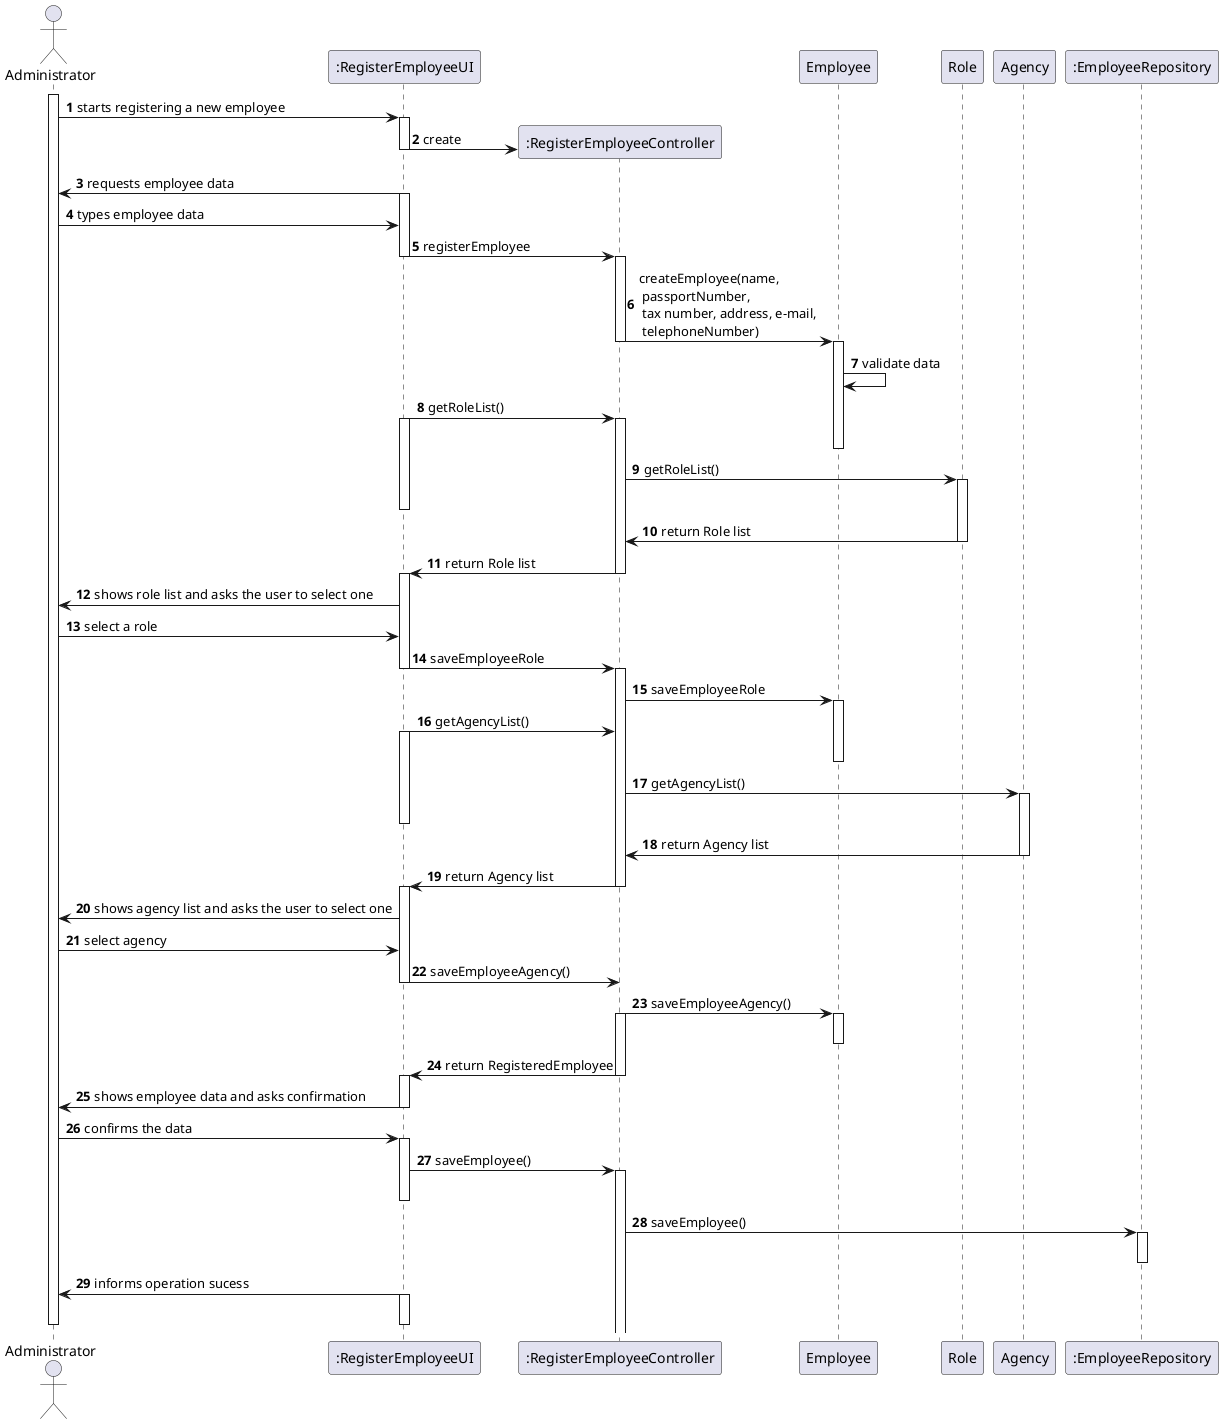 @startuml

actor Administrator as adm
participant ":RegisterEmployeeUI" as ui
participant ":RegisterEmployeeController" as ctr
participant Employee as em
participant Role as role
participant Agency as agency
participant ":EmployeeRepository" as rp

autonumber

activate adm

        adm -> ui: starts registering a new employee

        activate ui

        ui -> ctr** : create

        deactivate ui

        adm <- ui: requests employee data

        activate ui

        adm -> ui: types employee data

        ui -> ctr: registerEmployee

        deactivate ui
        activate ctr

        ctr -> em: createEmployee(name,\n passportNumber,\n tax number, address, e-mail,\n telephoneNumber)

            deactivate ctr
            activate em

            em -> em: validate data

        ui -> ctr: getRoleList()

        activate ui
        activate ctr
        deactivate em

        ctr -> role: getRoleList()
        activate role
        deactivate ui

        role -> ctr: return Role list

        deactivate role

        ctr -> ui: return Role list
        deactivate ctr

        activate ui

        ui -> adm: shows role list and asks the user to select one

        adm -> ui: select a role

        ui -> ctr: saveEmployeeRole
        deactivate ui
        activate ctr

        ctr -> em: saveEmployeeRole

        activate em

        ui -> ctr: getAgencyList()

        activate ui

        deactivate em

        ctr -> agency: getAgencyList()

        activate agency
        deactivate ui

        agency -> ctr: return Agency list

        deactivate agency

        ctr -> ui: return Agency list

        deactivate ctr
        activate ui

        ui -> adm: shows agency list and asks the user to select one

        adm -> ui: select agency

        ui -> ctr: saveEmployeeAgency()

        deactivate ui

        ctr -> em: saveEmployeeAgency()
        activate ctr
        activate em

        deactivate em

        deactivate rp

        ctr -> ui: return RegisteredEmployee

        deactivate ctr
        activate ui

        adm <- ui: shows employee data and asks confirmation

        deactivate ui

        adm -> ui: confirms the data

        activate ui

        ui -> ctr: saveEmployee()

        activate ctr
        deactivate ui

        ctr -> rp: saveEmployee()

        activate rp
        deactivate rp

        adm <- ui: informs operation sucess

        activate ui

        deactivate ui

deactivate adm


@enduml